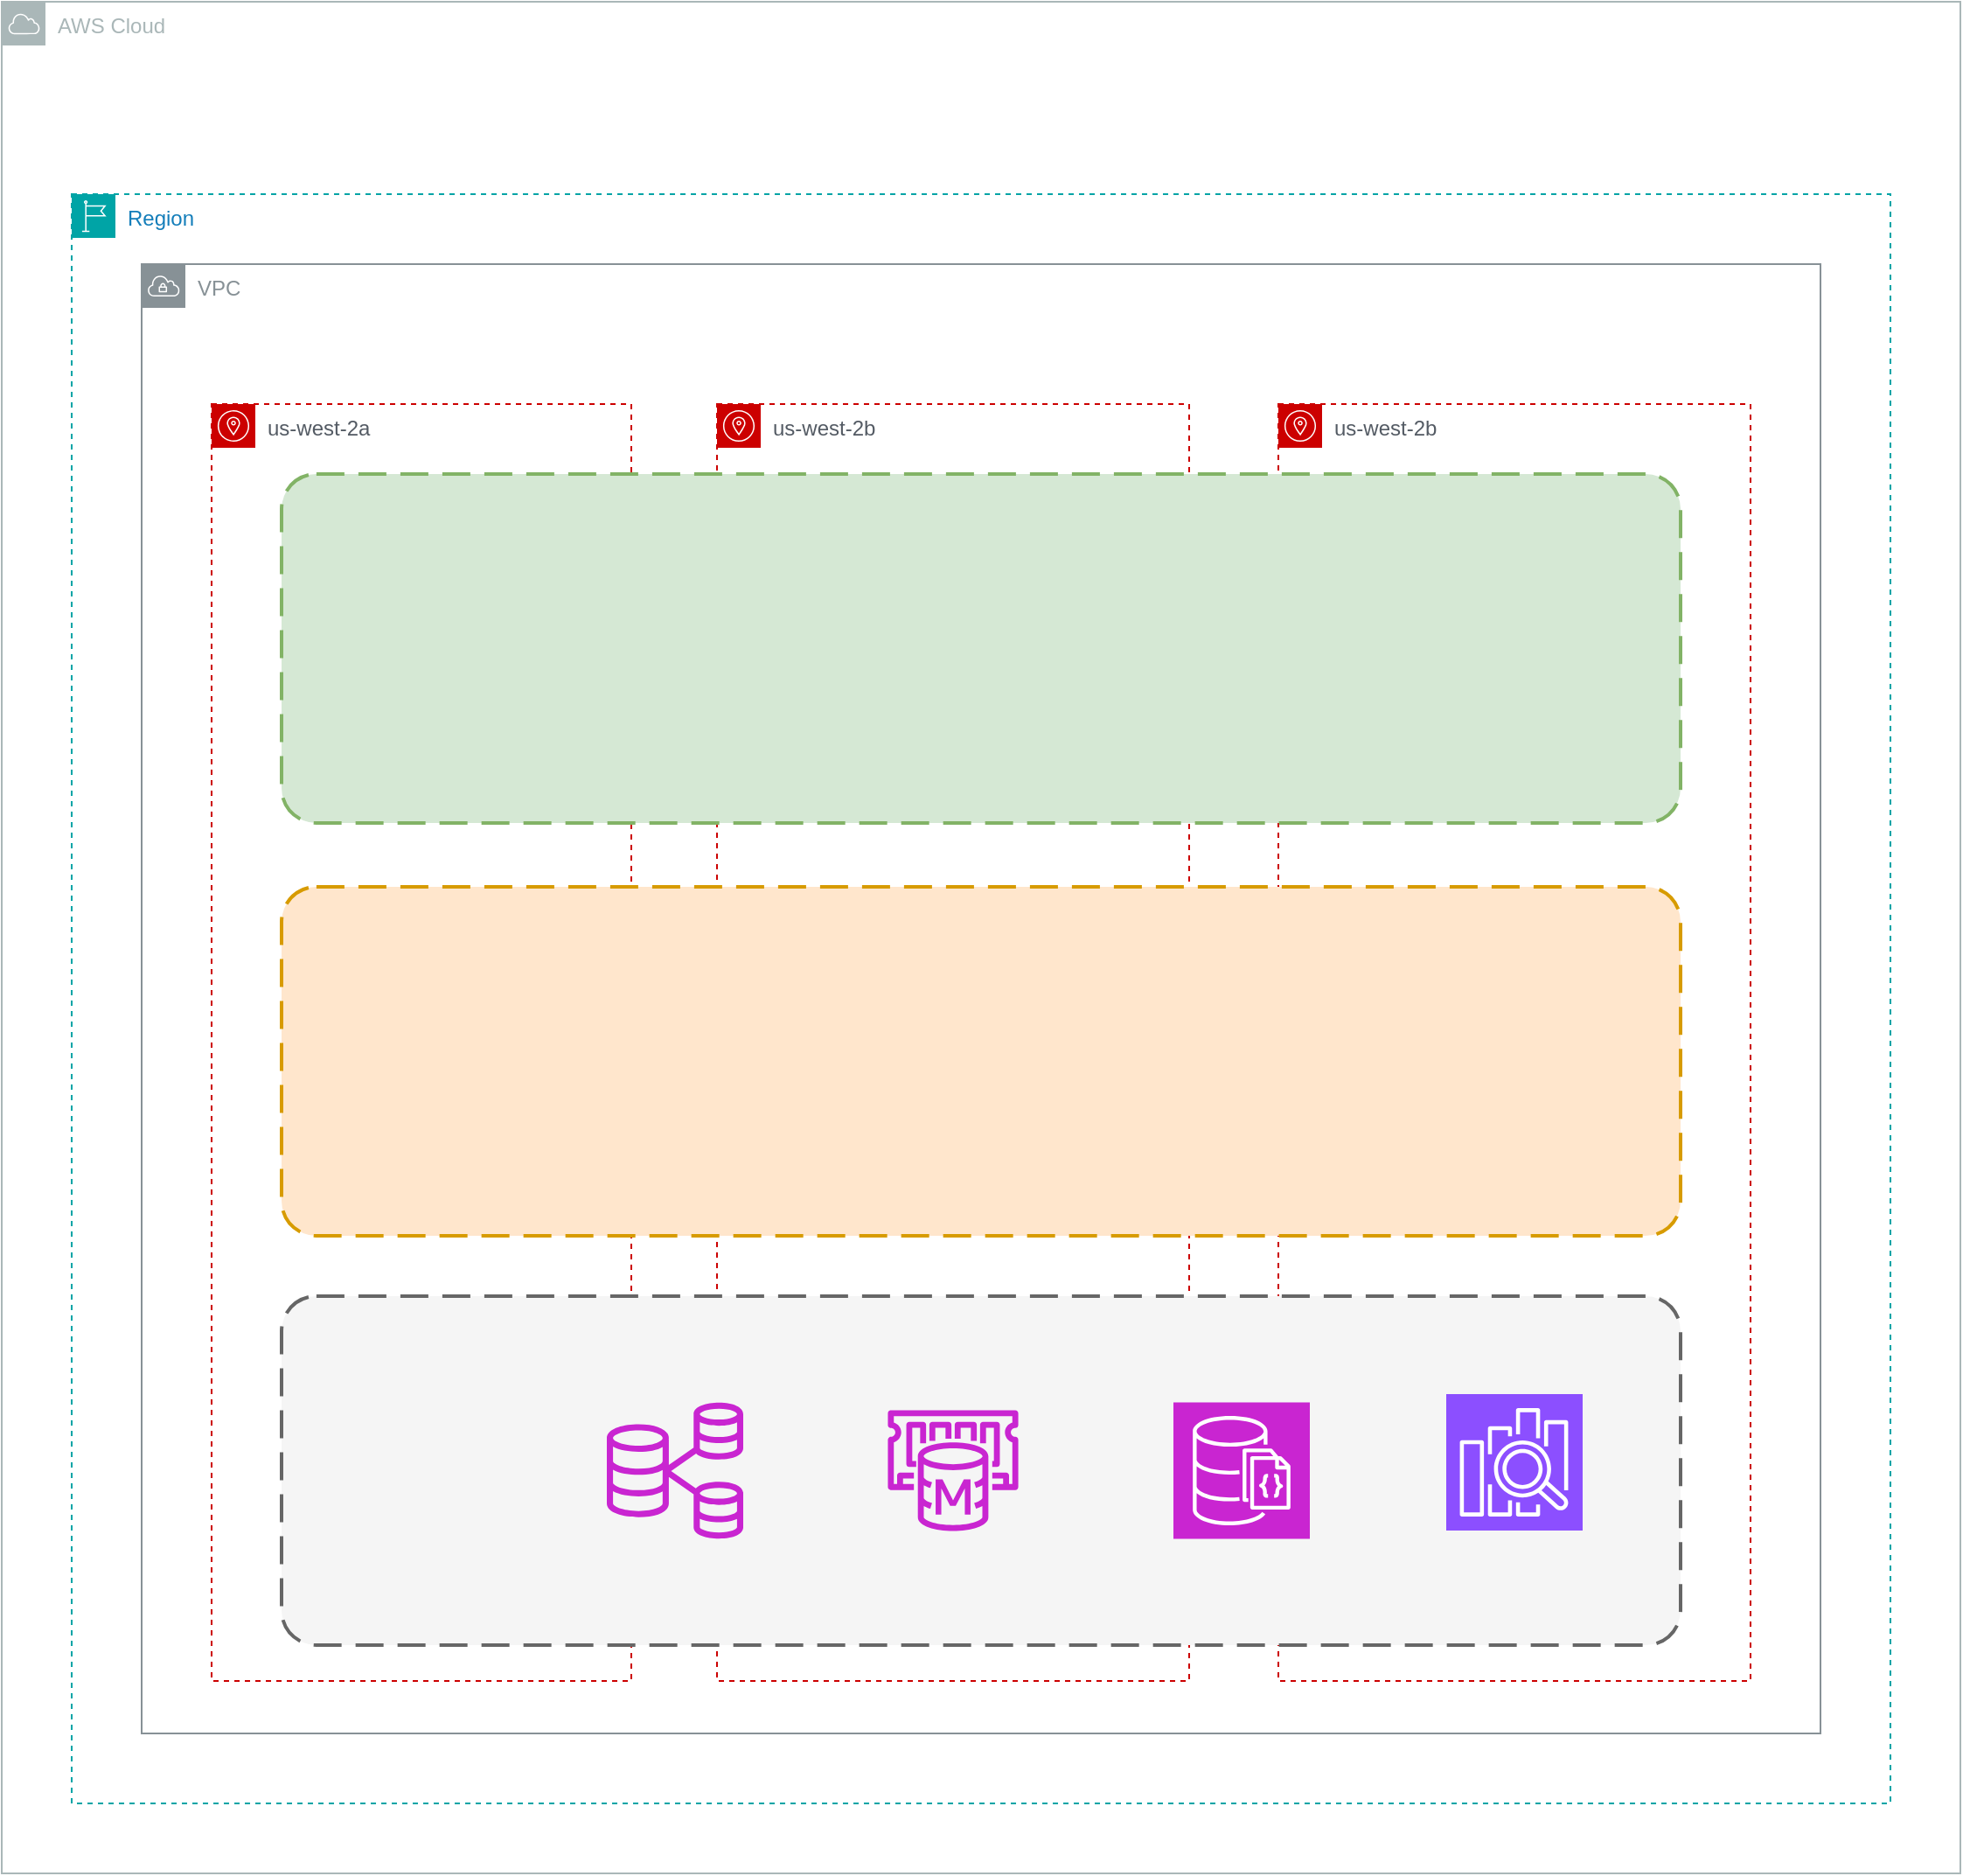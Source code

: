 <mxfile version="22.1.21" type="github">
  <diagram name="Page-1" id="Hcw4UYvVS3bmZ5iQPETo">
    <mxGraphModel dx="1143" dy="746" grid="1" gridSize="10" guides="1" tooltips="1" connect="1" arrows="1" fold="1" page="1" pageScale="1" pageWidth="850" pageHeight="1100" math="0" shadow="0">
      <root>
        <mxCell id="0" />
        <mxCell id="1" parent="0" />
        <mxCell id="vA_yXYNGpYsghTpkuePO-1" value="AWS Cloud" style="sketch=0;outlineConnect=0;gradientColor=none;html=1;whiteSpace=wrap;fontSize=12;fontStyle=0;shape=mxgraph.aws4.group;grIcon=mxgraph.aws4.group_aws_cloud;strokeColor=#AAB7B8;fillColor=none;verticalAlign=top;align=left;spacingLeft=30;fontColor=#AAB7B8;dashed=0;" vertex="1" parent="1">
          <mxGeometry x="40" y="90" width="1120" height="1070" as="geometry" />
        </mxCell>
        <mxCell id="vA_yXYNGpYsghTpkuePO-2" value="Region" style="points=[[0,0],[0.25,0],[0.5,0],[0.75,0],[1,0],[1,0.25],[1,0.5],[1,0.75],[1,1],[0.75,1],[0.5,1],[0.25,1],[0,1],[0,0.75],[0,0.5],[0,0.25]];outlineConnect=0;gradientColor=none;html=1;whiteSpace=wrap;fontSize=12;fontStyle=0;container=1;pointerEvents=0;collapsible=0;recursiveResize=0;shape=mxgraph.aws4.group;grIcon=mxgraph.aws4.group_region;strokeColor=#00A4A6;fillColor=none;verticalAlign=top;align=left;spacingLeft=30;fontColor=#147EBA;dashed=1;" vertex="1" parent="1">
          <mxGeometry x="80" y="200" width="1040" height="920" as="geometry" />
        </mxCell>
        <mxCell id="vA_yXYNGpYsghTpkuePO-3" value="VPC" style="sketch=0;outlineConnect=0;gradientColor=none;html=1;whiteSpace=wrap;fontSize=12;fontStyle=0;shape=mxgraph.aws4.group;grIcon=mxgraph.aws4.group_vpc;strokeColor=#879196;fillColor=none;verticalAlign=top;align=left;spacingLeft=30;fontColor=#879196;dashed=0;" vertex="1" parent="vA_yXYNGpYsghTpkuePO-2">
          <mxGeometry x="40" y="40" width="960" height="840" as="geometry" />
        </mxCell>
        <mxCell id="vA_yXYNGpYsghTpkuePO-5" value="us-west-2a" style="sketch=0;outlineConnect=0;gradientColor=none;html=1;whiteSpace=wrap;fontSize=12;fontStyle=0;shape=mxgraph.aws4.group;grIcon=mxgraph.aws4.group_availability_zone;strokeColor=#CC0000;fillColor=none;verticalAlign=top;align=left;spacingLeft=30;fontColor=#545B64;dashed=1;" vertex="1" parent="vA_yXYNGpYsghTpkuePO-2">
          <mxGeometry x="80" y="120" width="240" height="730" as="geometry" />
        </mxCell>
        <mxCell id="vA_yXYNGpYsghTpkuePO-9" value="us-west-2b" style="sketch=0;outlineConnect=0;gradientColor=none;html=1;whiteSpace=wrap;fontSize=12;fontStyle=0;shape=mxgraph.aws4.group;grIcon=mxgraph.aws4.group_availability_zone;strokeColor=#CC0000;fillColor=none;verticalAlign=top;align=left;spacingLeft=30;fontColor=#545B64;dashed=1;" vertex="1" parent="vA_yXYNGpYsghTpkuePO-2">
          <mxGeometry x="369" y="120" width="270" height="730" as="geometry" />
        </mxCell>
        <mxCell id="vA_yXYNGpYsghTpkuePO-10" value="us-west-2b" style="sketch=0;outlineConnect=0;gradientColor=none;html=1;whiteSpace=wrap;fontSize=12;fontStyle=0;shape=mxgraph.aws4.group;grIcon=mxgraph.aws4.group_availability_zone;strokeColor=#CC0000;fillColor=none;verticalAlign=top;align=left;spacingLeft=30;fontColor=#545B64;dashed=1;" vertex="1" parent="vA_yXYNGpYsghTpkuePO-2">
          <mxGeometry x="690" y="120" width="270" height="730" as="geometry" />
        </mxCell>
        <mxCell id="vA_yXYNGpYsghTpkuePO-11" value="" style="rounded=1;arcSize=10;dashed=1;strokeColor=#82b366;fillColor=#d5e8d4;dashPattern=8 4;strokeWidth=2;" vertex="1" parent="vA_yXYNGpYsghTpkuePO-2">
          <mxGeometry x="120" y="160" width="800" height="199.5" as="geometry" />
        </mxCell>
        <mxCell id="vA_yXYNGpYsghTpkuePO-12" value="" style="rounded=1;arcSize=10;dashed=1;strokeColor=#d79b00;fillColor=#ffe6cc;dashPattern=8 4;strokeWidth=2;" vertex="1" parent="vA_yXYNGpYsghTpkuePO-2">
          <mxGeometry x="120" y="396" width="800" height="199.5" as="geometry" />
        </mxCell>
        <mxCell id="vA_yXYNGpYsghTpkuePO-13" value="" style="rounded=1;arcSize=10;dashed=1;strokeColor=#666666;fillColor=#f5f5f5;dashPattern=8 4;strokeWidth=2;fontColor=#333333;" vertex="1" parent="vA_yXYNGpYsghTpkuePO-2">
          <mxGeometry x="120" y="630" width="800" height="199.5" as="geometry" />
        </mxCell>
        <mxCell id="vA_yXYNGpYsghTpkuePO-14" value="" style="sketch=0;outlineConnect=0;fontColor=#232F3E;gradientColor=none;fillColor=#C925D1;strokeColor=none;dashed=0;verticalLabelPosition=bottom;verticalAlign=top;align=center;html=1;fontSize=12;fontStyle=0;aspect=fixed;pointerEvents=1;shape=mxgraph.aws4.rds_multi_az_db_cluster;" vertex="1" parent="vA_yXYNGpYsghTpkuePO-2">
          <mxGeometry x="306" y="690.75" width="78" height="78" as="geometry" />
        </mxCell>
        <mxCell id="vA_yXYNGpYsghTpkuePO-20" value="" style="sketch=0;outlineConnect=0;fontColor=#232F3E;gradientColor=none;fillColor=#C925D1;strokeColor=none;dashed=0;verticalLabelPosition=bottom;verticalAlign=top;align=center;html=1;fontSize=12;fontStyle=0;aspect=fixed;pointerEvents=1;shape=mxgraph.aws4.elasticache_for_memcached;" vertex="1" parent="vA_yXYNGpYsghTpkuePO-2">
          <mxGeometry x="465" y="695.25" width="78" height="69" as="geometry" />
        </mxCell>
        <mxCell id="vA_yXYNGpYsghTpkuePO-21" value="" style="sketch=0;points=[[0,0,0],[0.25,0,0],[0.5,0,0],[0.75,0,0],[1,0,0],[0,1,0],[0.25,1,0],[0.5,1,0],[0.75,1,0],[1,1,0],[0,0.25,0],[0,0.5,0],[0,0.75,0],[1,0.25,0],[1,0.5,0],[1,0.75,0]];outlineConnect=0;fontColor=#232F3E;fillColor=#C925D1;strokeColor=#ffffff;dashed=0;verticalLabelPosition=bottom;verticalAlign=top;align=center;html=1;fontSize=12;fontStyle=0;aspect=fixed;shape=mxgraph.aws4.resourceIcon;resIcon=mxgraph.aws4.documentdb_with_mongodb_compatibility;" vertex="1" parent="vA_yXYNGpYsghTpkuePO-2">
          <mxGeometry x="630" y="690.75" width="78" height="78" as="geometry" />
        </mxCell>
        <mxCell id="vA_yXYNGpYsghTpkuePO-22" value="" style="sketch=0;points=[[0,0,0],[0.25,0,0],[0.5,0,0],[0.75,0,0],[1,0,0],[0,1,0],[0.25,1,0],[0.5,1,0],[0.75,1,0],[1,1,0],[0,0.25,0],[0,0.5,0],[0,0.75,0],[1,0.25,0],[1,0.5,0],[1,0.75,0]];outlineConnect=0;fontColor=#232F3E;fillColor=#8C4FFF;strokeColor=#ffffff;dashed=0;verticalLabelPosition=bottom;verticalAlign=top;align=center;html=1;fontSize=12;fontStyle=0;aspect=fixed;shape=mxgraph.aws4.resourceIcon;resIcon=mxgraph.aws4.elasticsearch_service;" vertex="1" parent="vA_yXYNGpYsghTpkuePO-2">
          <mxGeometry x="786" y="686" width="78" height="78" as="geometry" />
        </mxCell>
      </root>
    </mxGraphModel>
  </diagram>
</mxfile>

